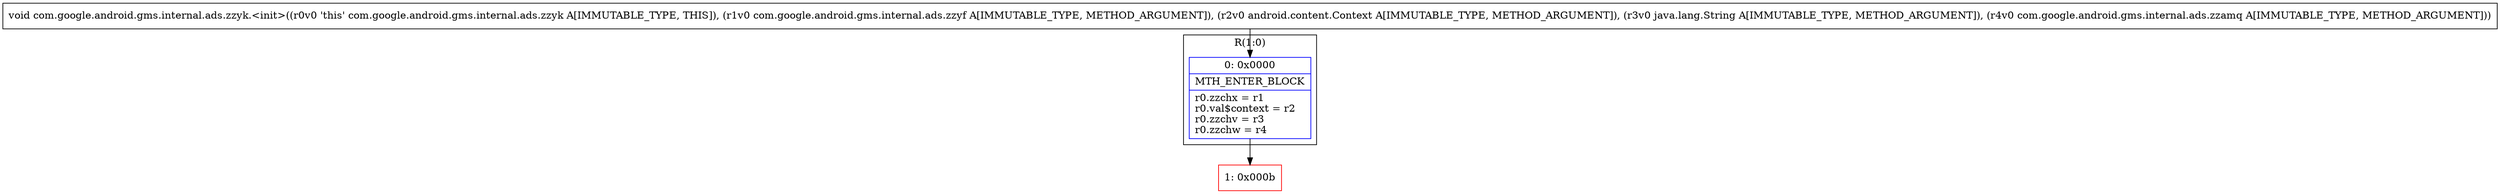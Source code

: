 digraph "CFG forcom.google.android.gms.internal.ads.zzyk.\<init\>(Lcom\/google\/android\/gms\/internal\/ads\/zzyf;Landroid\/content\/Context;Ljava\/lang\/String;Lcom\/google\/android\/gms\/internal\/ads\/zzamq;)V" {
subgraph cluster_Region_1911402619 {
label = "R(1:0)";
node [shape=record,color=blue];
Node_0 [shape=record,label="{0\:\ 0x0000|MTH_ENTER_BLOCK\l|r0.zzchx = r1\lr0.val$context = r2\lr0.zzchv = r3\lr0.zzchw = r4\l}"];
}
Node_1 [shape=record,color=red,label="{1\:\ 0x000b}"];
MethodNode[shape=record,label="{void com.google.android.gms.internal.ads.zzyk.\<init\>((r0v0 'this' com.google.android.gms.internal.ads.zzyk A[IMMUTABLE_TYPE, THIS]), (r1v0 com.google.android.gms.internal.ads.zzyf A[IMMUTABLE_TYPE, METHOD_ARGUMENT]), (r2v0 android.content.Context A[IMMUTABLE_TYPE, METHOD_ARGUMENT]), (r3v0 java.lang.String A[IMMUTABLE_TYPE, METHOD_ARGUMENT]), (r4v0 com.google.android.gms.internal.ads.zzamq A[IMMUTABLE_TYPE, METHOD_ARGUMENT])) }"];
MethodNode -> Node_0;
Node_0 -> Node_1;
}

